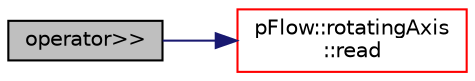 digraph "operator&gt;&gt;"
{
 // LATEX_PDF_SIZE
  edge [fontname="Helvetica",fontsize="10",labelfontname="Helvetica",labelfontsize="10"];
  node [fontname="Helvetica",fontsize="10",shape=record];
  rankdir="LR";
  Node1 [label="operator\>\>",height=0.2,width=0.4,color="black", fillcolor="grey75", style="filled", fontcolor="black",tooltip=" "];
  Node1 -> Node2 [color="midnightblue",fontsize="10",style="solid",fontname="Helvetica"];
  Node2 [label="pFlow::rotatingAxis\l::read",height=0.2,width=0.4,color="red", fillcolor="white", style="filled",URL="$classpFlow_1_1rotatingAxis.html#ab25b05023549e7fec0ee1d0f6ce239dd",tooltip="Read from dictionary."];
}
